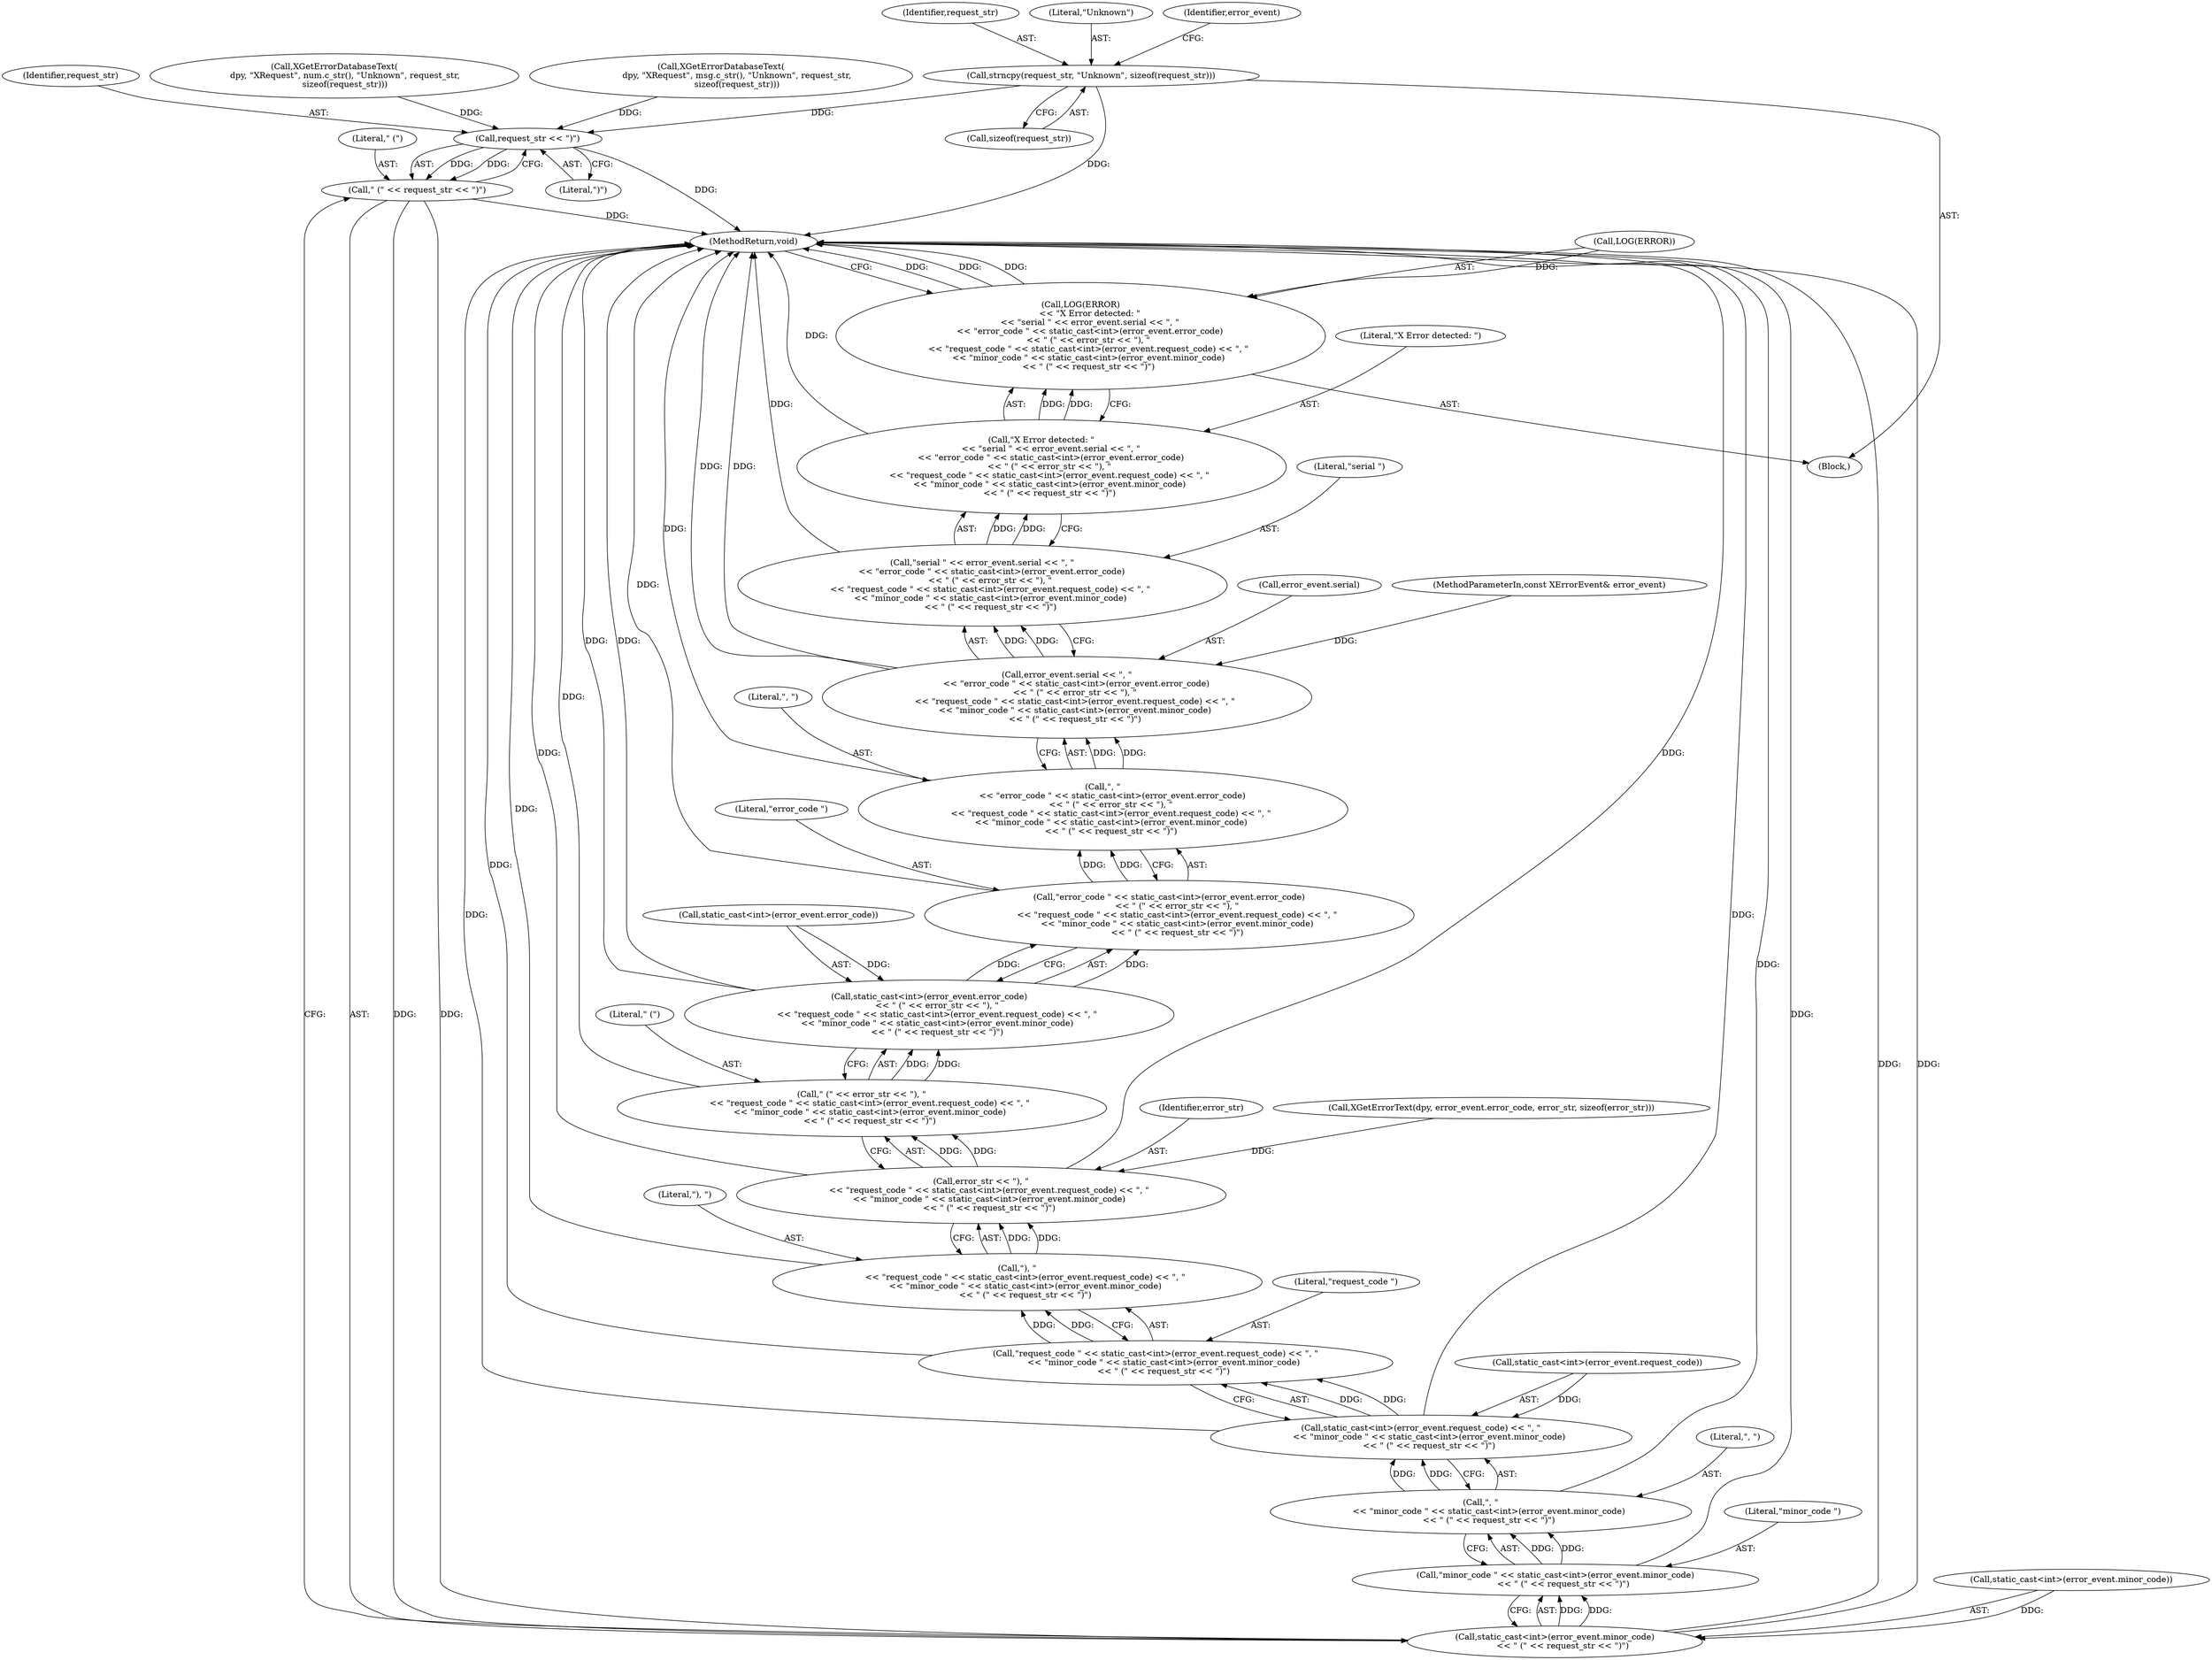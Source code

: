 digraph "0_Chrome_0bd1a6ddb5fb23dfea3e72d60e5e8df4cf5826bc_2@API" {
"1000114" [label="(Call,strncpy(request_str, \"Unknown\", sizeof(request_str)))"];
"1000252" [label="(Call,request_str << \")\")"];
"1000250" [label="(Call,\" (\" << request_str << \")\")"];
"1000244" [label="(Call,static_cast<int>(error_event.minor_code)\n      << \" (\" << request_str << \")\")"];
"1000242" [label="(Call,\"minor_code \" << static_cast<int>(error_event.minor_code)\n      << \" (\" << request_str << \")\")"];
"1000240" [label="(Call,\", \"\n      << \"minor_code \" << static_cast<int>(error_event.minor_code)\n      << \" (\" << request_str << \")\")"];
"1000234" [label="(Call,static_cast<int>(error_event.request_code) << \", \"\n      << \"minor_code \" << static_cast<int>(error_event.minor_code)\n      << \" (\" << request_str << \")\")"];
"1000232" [label="(Call,\"request_code \" << static_cast<int>(error_event.request_code) << \", \"\n      << \"minor_code \" << static_cast<int>(error_event.minor_code)\n      << \" (\" << request_str << \")\")"];
"1000230" [label="(Call,\"), \"\n      << \"request_code \" << static_cast<int>(error_event.request_code) << \", \"\n      << \"minor_code \" << static_cast<int>(error_event.minor_code)\n      << \" (\" << request_str << \")\")"];
"1000228" [label="(Call,error_str << \"), \"\n      << \"request_code \" << static_cast<int>(error_event.request_code) << \", \"\n      << \"minor_code \" << static_cast<int>(error_event.minor_code)\n      << \" (\" << request_str << \")\")"];
"1000226" [label="(Call,\" (\" << error_str << \"), \"\n      << \"request_code \" << static_cast<int>(error_event.request_code) << \", \"\n      << \"minor_code \" << static_cast<int>(error_event.minor_code)\n      << \" (\" << request_str << \")\")"];
"1000220" [label="(Call,static_cast<int>(error_event.error_code)\n      << \" (\" << error_str << \"), \"\n      << \"request_code \" << static_cast<int>(error_event.request_code) << \", \"\n      << \"minor_code \" << static_cast<int>(error_event.minor_code)\n      << \" (\" << request_str << \")\")"];
"1000218" [label="(Call,\"error_code \" << static_cast<int>(error_event.error_code)\n      << \" (\" << error_str << \"), \"\n      << \"request_code \" << static_cast<int>(error_event.request_code) << \", \"\n      << \"minor_code \" << static_cast<int>(error_event.minor_code)\n      << \" (\" << request_str << \")\")"];
"1000216" [label="(Call,\", \"\n       << \"error_code \" << static_cast<int>(error_event.error_code)\n      << \" (\" << error_str << \"), \"\n      << \"request_code \" << static_cast<int>(error_event.request_code) << \", \"\n      << \"minor_code \" << static_cast<int>(error_event.minor_code)\n      << \" (\" << request_str << \")\")"];
"1000212" [label="(Call,error_event.serial << \", \"\n       << \"error_code \" << static_cast<int>(error_event.error_code)\n      << \" (\" << error_str << \"), \"\n      << \"request_code \" << static_cast<int>(error_event.request_code) << \", \"\n      << \"minor_code \" << static_cast<int>(error_event.minor_code)\n      << \" (\" << request_str << \")\")"];
"1000210" [label="(Call,\"serial \" << error_event.serial << \", \"\n       << \"error_code \" << static_cast<int>(error_event.error_code)\n      << \" (\" << error_str << \"), \"\n      << \"request_code \" << static_cast<int>(error_event.request_code) << \", \"\n      << \"minor_code \" << static_cast<int>(error_event.minor_code)\n      << \" (\" << request_str << \")\")"];
"1000208" [label="(Call,\"X Error detected: \"\n       << \"serial \" << error_event.serial << \", \"\n       << \"error_code \" << static_cast<int>(error_event.error_code)\n      << \" (\" << error_str << \"), \"\n      << \"request_code \" << static_cast<int>(error_event.request_code) << \", \"\n      << \"minor_code \" << static_cast<int>(error_event.minor_code)\n      << \" (\" << request_str << \")\")"];
"1000205" [label="(Call,LOG(ERROR)\n       << \"X Error detected: \"\n       << \"serial \" << error_event.serial << \", \"\n       << \"error_code \" << static_cast<int>(error_event.error_code)\n      << \" (\" << error_str << \"), \"\n      << \"request_code \" << static_cast<int>(error_event.request_code) << \", \"\n      << \"minor_code \" << static_cast<int>(error_event.minor_code)\n      << \" (\" << request_str << \")\")"];
"1000103" [label="(Block,)"];
"1000218" [label="(Call,\"error_code \" << static_cast<int>(error_event.error_code)\n      << \" (\" << error_str << \"), \"\n      << \"request_code \" << static_cast<int>(error_event.request_code) << \", \"\n      << \"minor_code \" << static_cast<int>(error_event.minor_code)\n      << \" (\" << request_str << \")\")"];
"1000232" [label="(Call,\"request_code \" << static_cast<int>(error_event.request_code) << \", \"\n      << \"minor_code \" << static_cast<int>(error_event.minor_code)\n      << \" (\" << request_str << \")\")"];
"1000230" [label="(Call,\"), \"\n      << \"request_code \" << static_cast<int>(error_event.request_code) << \", \"\n      << \"minor_code \" << static_cast<int>(error_event.minor_code)\n      << \" (\" << request_str << \")\")"];
"1000226" [label="(Call,\" (\" << error_str << \"), \"\n      << \"request_code \" << static_cast<int>(error_event.request_code) << \", \"\n      << \"minor_code \" << static_cast<int>(error_event.minor_code)\n      << \" (\" << request_str << \")\")"];
"1000250" [label="(Call,\" (\" << request_str << \")\")"];
"1000227" [label="(Literal,\" (\")"];
"1000217" [label="(Literal,\", \")"];
"1000115" [label="(Identifier,request_str)"];
"1000116" [label="(Literal,\"Unknown\")"];
"1000114" [label="(Call,strncpy(request_str, \"Unknown\", sizeof(request_str)))"];
"1000245" [label="(Call,static_cast<int>(error_event.minor_code))"];
"1000243" [label="(Literal,\"minor_code \")"];
"1000233" [label="(Literal,\"request_code \")"];
"1000213" [label="(Call,error_event.serial)"];
"1000255" [label="(MethodReturn,void)"];
"1000122" [label="(Identifier,error_event)"];
"1000206" [label="(Call,LOG(ERROR))"];
"1000234" [label="(Call,static_cast<int>(error_event.request_code) << \", \"\n      << \"minor_code \" << static_cast<int>(error_event.minor_code)\n      << \" (\" << request_str << \")\")"];
"1000209" [label="(Literal,\"X Error detected: \")"];
"1000228" [label="(Call,error_str << \"), \"\n      << \"request_code \" << static_cast<int>(error_event.request_code) << \", \"\n      << \"minor_code \" << static_cast<int>(error_event.minor_code)\n      << \" (\" << request_str << \")\")"];
"1000244" [label="(Call,static_cast<int>(error_event.minor_code)\n      << \" (\" << request_str << \")\")"];
"1000210" [label="(Call,\"serial \" << error_event.serial << \", \"\n       << \"error_code \" << static_cast<int>(error_event.error_code)\n      << \" (\" << error_str << \"), \"\n      << \"request_code \" << static_cast<int>(error_event.request_code) << \", \"\n      << \"minor_code \" << static_cast<int>(error_event.minor_code)\n      << \" (\" << request_str << \")\")"];
"1000251" [label="(Literal,\" (\")"];
"1000117" [label="(Call,sizeof(request_str))"];
"1000212" [label="(Call,error_event.serial << \", \"\n       << \"error_code \" << static_cast<int>(error_event.error_code)\n      << \" (\" << error_str << \"), \"\n      << \"request_code \" << static_cast<int>(error_event.request_code) << \", \"\n      << \"minor_code \" << static_cast<int>(error_event.minor_code)\n      << \" (\" << request_str << \")\")"];
"1000211" [label="(Literal,\"serial \")"];
"1000241" [label="(Literal,\", \")"];
"1000235" [label="(Call,static_cast<int>(error_event.request_code))"];
"1000220" [label="(Call,static_cast<int>(error_event.error_code)\n      << \" (\" << error_str << \"), \"\n      << \"request_code \" << static_cast<int>(error_event.request_code) << \", \"\n      << \"minor_code \" << static_cast<int>(error_event.minor_code)\n      << \" (\" << request_str << \")\")"];
"1000240" [label="(Call,\", \"\n      << \"minor_code \" << static_cast<int>(error_event.minor_code)\n      << \" (\" << request_str << \")\")"];
"1000231" [label="(Literal,\"), \")"];
"1000253" [label="(Identifier,request_str)"];
"1000242" [label="(Call,\"minor_code \" << static_cast<int>(error_event.minor_code)\n      << \" (\" << request_str << \")\")"];
"1000221" [label="(Call,static_cast<int>(error_event.error_code))"];
"1000219" [label="(Literal,\"error_code \")"];
"1000102" [label="(MethodParameterIn,const XErrorEvent& error_event)"];
"1000229" [label="(Identifier,error_str)"];
"1000205" [label="(Call,LOG(ERROR)\n       << \"X Error detected: \"\n       << \"serial \" << error_event.serial << \", \"\n       << \"error_code \" << static_cast<int>(error_event.error_code)\n      << \" (\" << error_str << \"), \"\n      << \"request_code \" << static_cast<int>(error_event.request_code) << \", \"\n      << \"minor_code \" << static_cast<int>(error_event.minor_code)\n      << \" (\" << request_str << \")\")"];
"1000106" [label="(Call,XGetErrorText(dpy, error_event.error_code, error_str, sizeof(error_str)))"];
"1000208" [label="(Call,\"X Error detected: \"\n       << \"serial \" << error_event.serial << \", \"\n       << \"error_code \" << static_cast<int>(error_event.error_code)\n      << \" (\" << error_str << \"), \"\n      << \"request_code \" << static_cast<int>(error_event.request_code) << \", \"\n      << \"minor_code \" << static_cast<int>(error_event.minor_code)\n      << \" (\" << request_str << \")\")"];
"1000133" [label="(Call,XGetErrorDatabaseText(\n        dpy, \"XRequest\", num.c_str(), \"Unknown\", request_str,\n        sizeof(request_str)))"];
"1000252" [label="(Call,request_str << \")\")"];
"1000254" [label="(Literal,\")\")"];
"1000194" [label="(Call,XGetErrorDatabaseText(\n            dpy, \"XRequest\", msg.c_str(), \"Unknown\", request_str,\n            sizeof(request_str)))"];
"1000216" [label="(Call,\", \"\n       << \"error_code \" << static_cast<int>(error_event.error_code)\n      << \" (\" << error_str << \"), \"\n      << \"request_code \" << static_cast<int>(error_event.request_code) << \", \"\n      << \"minor_code \" << static_cast<int>(error_event.minor_code)\n      << \" (\" << request_str << \")\")"];
"1000114" -> "1000103"  [label="AST: "];
"1000114" -> "1000117"  [label="CFG: "];
"1000115" -> "1000114"  [label="AST: "];
"1000116" -> "1000114"  [label="AST: "];
"1000117" -> "1000114"  [label="AST: "];
"1000122" -> "1000114"  [label="CFG: "];
"1000114" -> "1000255"  [label="DDG: "];
"1000114" -> "1000252"  [label="DDG: "];
"1000252" -> "1000250"  [label="AST: "];
"1000252" -> "1000254"  [label="CFG: "];
"1000253" -> "1000252"  [label="AST: "];
"1000254" -> "1000252"  [label="AST: "];
"1000250" -> "1000252"  [label="CFG: "];
"1000252" -> "1000255"  [label="DDG: "];
"1000252" -> "1000250"  [label="DDG: "];
"1000252" -> "1000250"  [label="DDG: "];
"1000194" -> "1000252"  [label="DDG: "];
"1000133" -> "1000252"  [label="DDG: "];
"1000250" -> "1000244"  [label="AST: "];
"1000251" -> "1000250"  [label="AST: "];
"1000244" -> "1000250"  [label="CFG: "];
"1000250" -> "1000255"  [label="DDG: "];
"1000250" -> "1000244"  [label="DDG: "];
"1000250" -> "1000244"  [label="DDG: "];
"1000244" -> "1000242"  [label="AST: "];
"1000245" -> "1000244"  [label="AST: "];
"1000242" -> "1000244"  [label="CFG: "];
"1000244" -> "1000255"  [label="DDG: "];
"1000244" -> "1000255"  [label="DDG: "];
"1000244" -> "1000242"  [label="DDG: "];
"1000244" -> "1000242"  [label="DDG: "];
"1000245" -> "1000244"  [label="DDG: "];
"1000242" -> "1000240"  [label="AST: "];
"1000243" -> "1000242"  [label="AST: "];
"1000240" -> "1000242"  [label="CFG: "];
"1000242" -> "1000255"  [label="DDG: "];
"1000242" -> "1000240"  [label="DDG: "];
"1000242" -> "1000240"  [label="DDG: "];
"1000240" -> "1000234"  [label="AST: "];
"1000241" -> "1000240"  [label="AST: "];
"1000234" -> "1000240"  [label="CFG: "];
"1000240" -> "1000255"  [label="DDG: "];
"1000240" -> "1000234"  [label="DDG: "];
"1000240" -> "1000234"  [label="DDG: "];
"1000234" -> "1000232"  [label="AST: "];
"1000235" -> "1000234"  [label="AST: "];
"1000232" -> "1000234"  [label="CFG: "];
"1000234" -> "1000255"  [label="DDG: "];
"1000234" -> "1000255"  [label="DDG: "];
"1000234" -> "1000232"  [label="DDG: "];
"1000234" -> "1000232"  [label="DDG: "];
"1000235" -> "1000234"  [label="DDG: "];
"1000232" -> "1000230"  [label="AST: "];
"1000233" -> "1000232"  [label="AST: "];
"1000230" -> "1000232"  [label="CFG: "];
"1000232" -> "1000255"  [label="DDG: "];
"1000232" -> "1000230"  [label="DDG: "];
"1000232" -> "1000230"  [label="DDG: "];
"1000230" -> "1000228"  [label="AST: "];
"1000231" -> "1000230"  [label="AST: "];
"1000228" -> "1000230"  [label="CFG: "];
"1000230" -> "1000255"  [label="DDG: "];
"1000230" -> "1000228"  [label="DDG: "];
"1000230" -> "1000228"  [label="DDG: "];
"1000228" -> "1000226"  [label="AST: "];
"1000229" -> "1000228"  [label="AST: "];
"1000226" -> "1000228"  [label="CFG: "];
"1000228" -> "1000255"  [label="DDG: "];
"1000228" -> "1000255"  [label="DDG: "];
"1000228" -> "1000226"  [label="DDG: "];
"1000228" -> "1000226"  [label="DDG: "];
"1000106" -> "1000228"  [label="DDG: "];
"1000226" -> "1000220"  [label="AST: "];
"1000227" -> "1000226"  [label="AST: "];
"1000220" -> "1000226"  [label="CFG: "];
"1000226" -> "1000255"  [label="DDG: "];
"1000226" -> "1000220"  [label="DDG: "];
"1000226" -> "1000220"  [label="DDG: "];
"1000220" -> "1000218"  [label="AST: "];
"1000221" -> "1000220"  [label="AST: "];
"1000218" -> "1000220"  [label="CFG: "];
"1000220" -> "1000255"  [label="DDG: "];
"1000220" -> "1000255"  [label="DDG: "];
"1000220" -> "1000218"  [label="DDG: "];
"1000220" -> "1000218"  [label="DDG: "];
"1000221" -> "1000220"  [label="DDG: "];
"1000218" -> "1000216"  [label="AST: "];
"1000219" -> "1000218"  [label="AST: "];
"1000216" -> "1000218"  [label="CFG: "];
"1000218" -> "1000255"  [label="DDG: "];
"1000218" -> "1000216"  [label="DDG: "];
"1000218" -> "1000216"  [label="DDG: "];
"1000216" -> "1000212"  [label="AST: "];
"1000217" -> "1000216"  [label="AST: "];
"1000212" -> "1000216"  [label="CFG: "];
"1000216" -> "1000255"  [label="DDG: "];
"1000216" -> "1000212"  [label="DDG: "];
"1000216" -> "1000212"  [label="DDG: "];
"1000212" -> "1000210"  [label="AST: "];
"1000213" -> "1000212"  [label="AST: "];
"1000210" -> "1000212"  [label="CFG: "];
"1000212" -> "1000255"  [label="DDG: "];
"1000212" -> "1000255"  [label="DDG: "];
"1000212" -> "1000210"  [label="DDG: "];
"1000212" -> "1000210"  [label="DDG: "];
"1000102" -> "1000212"  [label="DDG: "];
"1000210" -> "1000208"  [label="AST: "];
"1000211" -> "1000210"  [label="AST: "];
"1000208" -> "1000210"  [label="CFG: "];
"1000210" -> "1000255"  [label="DDG: "];
"1000210" -> "1000208"  [label="DDG: "];
"1000210" -> "1000208"  [label="DDG: "];
"1000208" -> "1000205"  [label="AST: "];
"1000209" -> "1000208"  [label="AST: "];
"1000205" -> "1000208"  [label="CFG: "];
"1000208" -> "1000255"  [label="DDG: "];
"1000208" -> "1000205"  [label="DDG: "];
"1000208" -> "1000205"  [label="DDG: "];
"1000205" -> "1000103"  [label="AST: "];
"1000206" -> "1000205"  [label="AST: "];
"1000255" -> "1000205"  [label="CFG: "];
"1000205" -> "1000255"  [label="DDG: "];
"1000205" -> "1000255"  [label="DDG: "];
"1000205" -> "1000255"  [label="DDG: "];
"1000206" -> "1000205"  [label="DDG: "];
}
